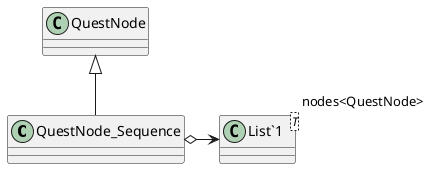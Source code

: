 @startuml
class QuestNode_Sequence {
}
class "List`1"<T> {
}
QuestNode <|-- QuestNode_Sequence
QuestNode_Sequence o-> "nodes<QuestNode>" "List`1"
@enduml
